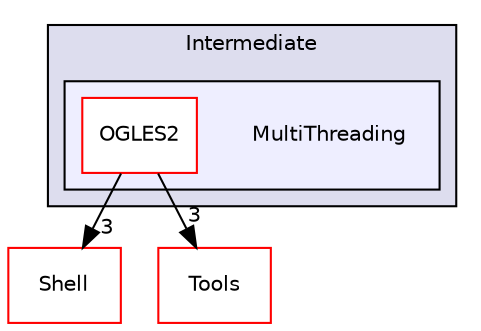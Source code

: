 digraph "PVR/SDK_3.4/Examples/Intermediate/MultiThreading" {
  compound=true
  node [ fontsize="10", fontname="Helvetica"];
  edge [ labelfontsize="10", labelfontname="Helvetica"];
  subgraph clusterdir_1fc4701d2c417cbbd376ebdde5d0b37f {
    graph [ bgcolor="#ddddee", pencolor="black", label="Intermediate" fontname="Helvetica", fontsize="10", URL="dir_1fc4701d2c417cbbd376ebdde5d0b37f.html"]
  subgraph clusterdir_6ca6455f20c51dc26c1d6c3b1dec2137 {
    graph [ bgcolor="#eeeeff", pencolor="black", label="" URL="dir_6ca6455f20c51dc26c1d6c3b1dec2137.html"];
    dir_6ca6455f20c51dc26c1d6c3b1dec2137 [shape=plaintext label="MultiThreading"];
    dir_0ccda08a3d22d935e1e7d176e09fbdbd [shape=box label="OGLES2" color="red" fillcolor="white" style="filled" URL="dir_0ccda08a3d22d935e1e7d176e09fbdbd.html"];
  }
  }
  dir_de41955a66a331b990d60d5323117a97 [shape=box label="Shell" fillcolor="white" style="filled" color="red" URL="dir_de41955a66a331b990d60d5323117a97.html"];
  dir_5222bd6691dac9df766f8a52293393a2 [shape=box label="Tools" fillcolor="white" style="filled" color="red" URL="dir_5222bd6691dac9df766f8a52293393a2.html"];
  dir_0ccda08a3d22d935e1e7d176e09fbdbd->dir_de41955a66a331b990d60d5323117a97 [headlabel="3", labeldistance=1.5 headhref="dir_001550_000133.html"];
  dir_0ccda08a3d22d935e1e7d176e09fbdbd->dir_5222bd6691dac9df766f8a52293393a2 [headlabel="3", labeldistance=1.5 headhref="dir_001550_001762.html"];
}
